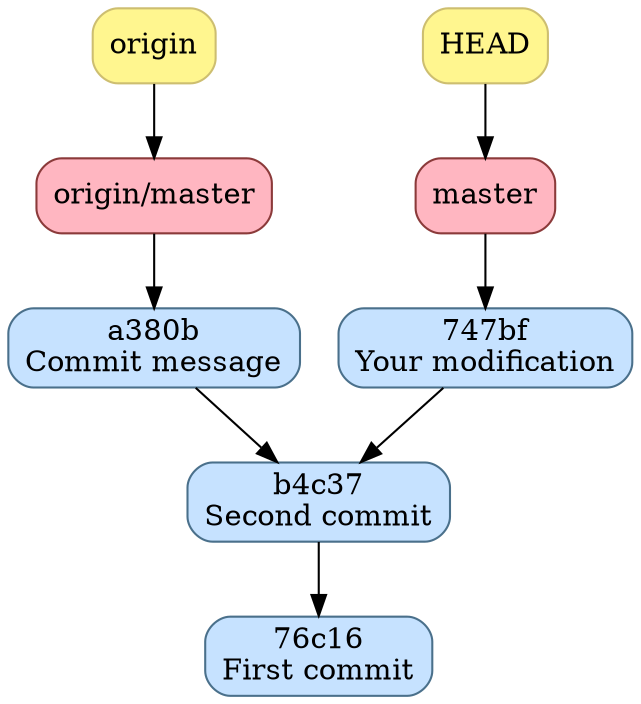 digraph "git history" {
	"master" [shape="box",style="rounded,filled",color="indianred4", fillcolor="lightpink", label="master"];
	"master" -> "747bf";
	"HEAD" [shape="box",style="rounded,filled",color="lightgoldenrod3", fillcolor="khaki1", label="HEAD"];
	"HEAD" -> "master";

	"origin/master" [shape="box",style="rounded,filled",color="indianred4", fillcolor="lightpink", label="origin/master"];
	"origin/master" -> "a380b";
	"origin" [shape="box",style="rounded,filled",color="lightgoldenrod3", fillcolor="khaki1", label="origin"];
	"origin" -> "origin/master";

	"76c16" [shape="box",style="rounded,filled",color="skyblue4", fillcolor="slategray1", label="76c16\nFirst commit"];
	"b4c37" [shape="box",style="rounded,filled",color="skyblue4", fillcolor="slategray1", label="b4c37\nSecond commit"];
	"b4c37" -> "76c16";
	"a380b" [shape="box",style="rounded,filled",color="skyblue4", fillcolor="slategray1", label="a380b\nCommit message"];
	"a380b" -> "b4c37";

	"747bf" [shape="box",style="rounded,filled",color="skyblue4", fillcolor="slategray1", label="747bf\nYour modification"];
	"747bf" -> "b4c37";


}
